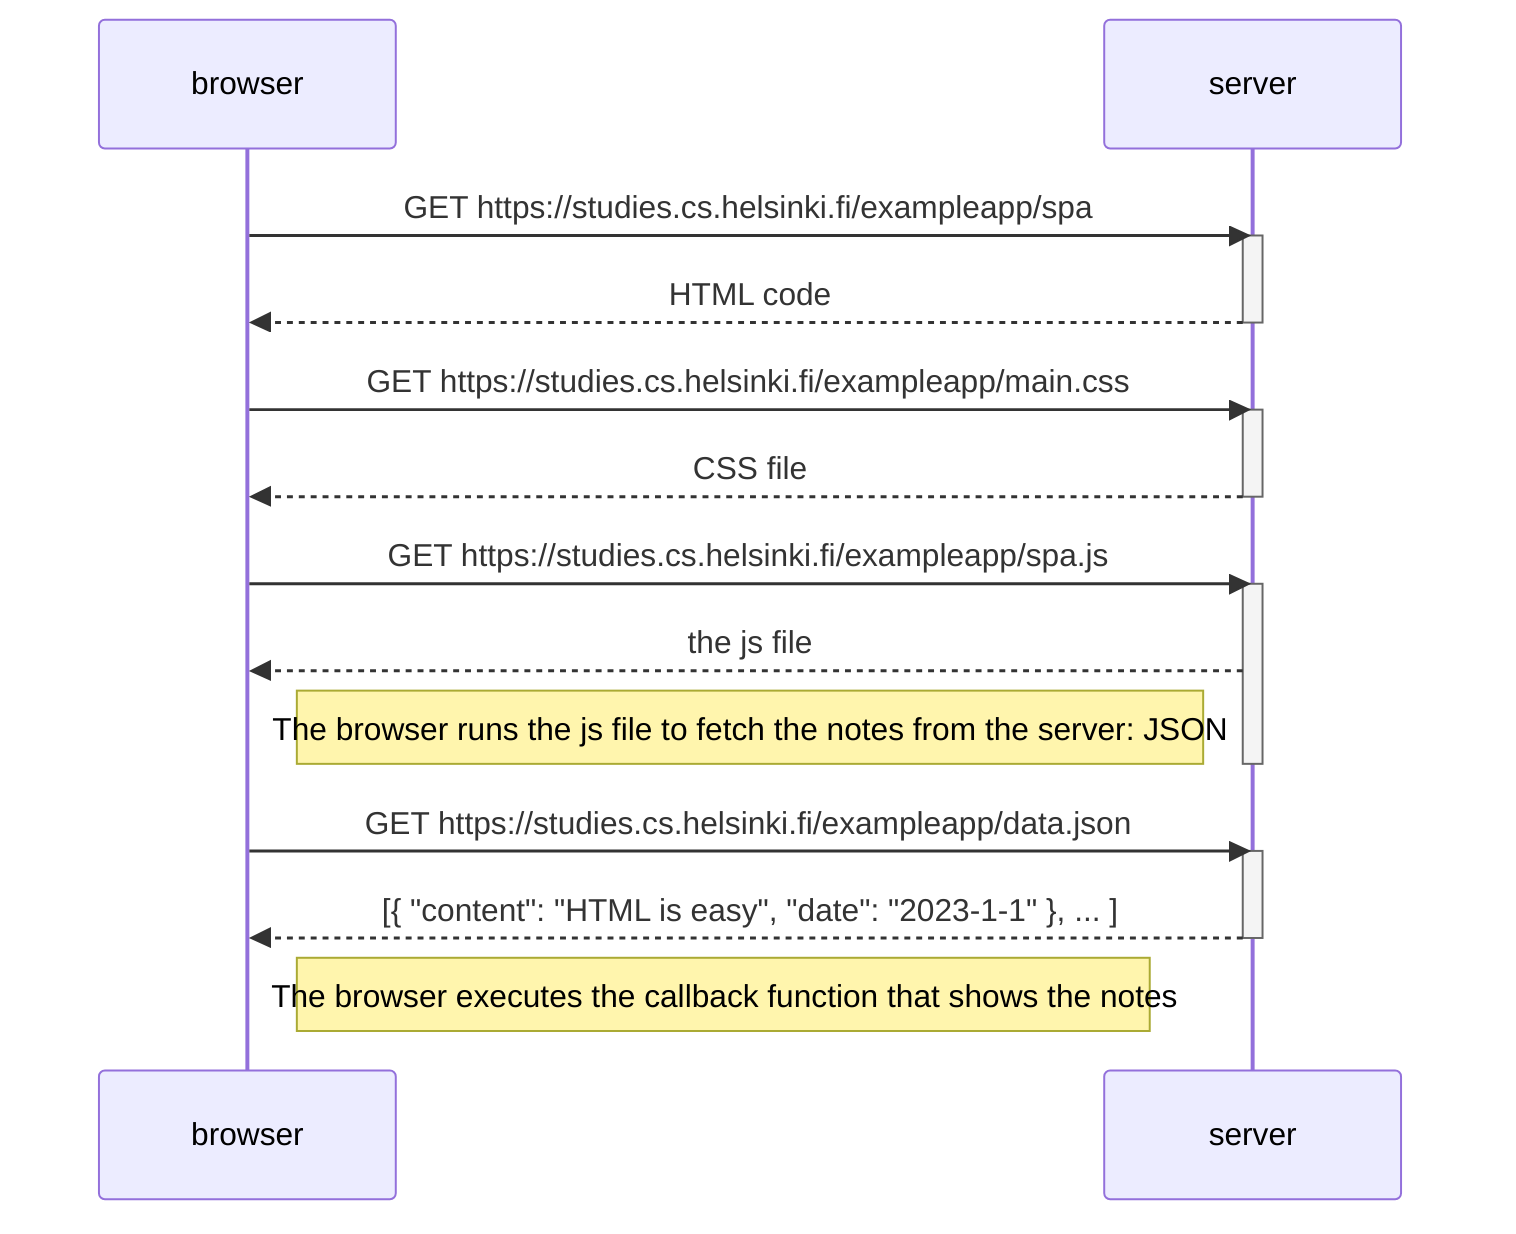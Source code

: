 sequenceDiagram
    participant browser
    participant server

    browser->>server: GET https://studies.cs.helsinki.fi/exampleapp/spa
    activate server
    server-->>browser: HTML code
    deactivate server

    browser->>server: GET https://studies.cs.helsinki.fi/exampleapp/main.css
    activate server
    server-->>browser: CSS file
    deactivate server

    browser->>server: GET https://studies.cs.helsinki.fi/exampleapp/spa.js
    activate server
    server-->>browser: the js file
    Note right of browser: The browser runs the js file to fetch the notes from the server: JSON
    deactivate server

   

    browser->>server: GET https://studies.cs.helsinki.fi/exampleapp/data.json
    activate server
    server-->>browser: [{ "content": "HTML is easy", "date": "2023-1-1" }, ... ]
    deactivate server

    Note right of browser: The browser executes the callback function that shows the notes